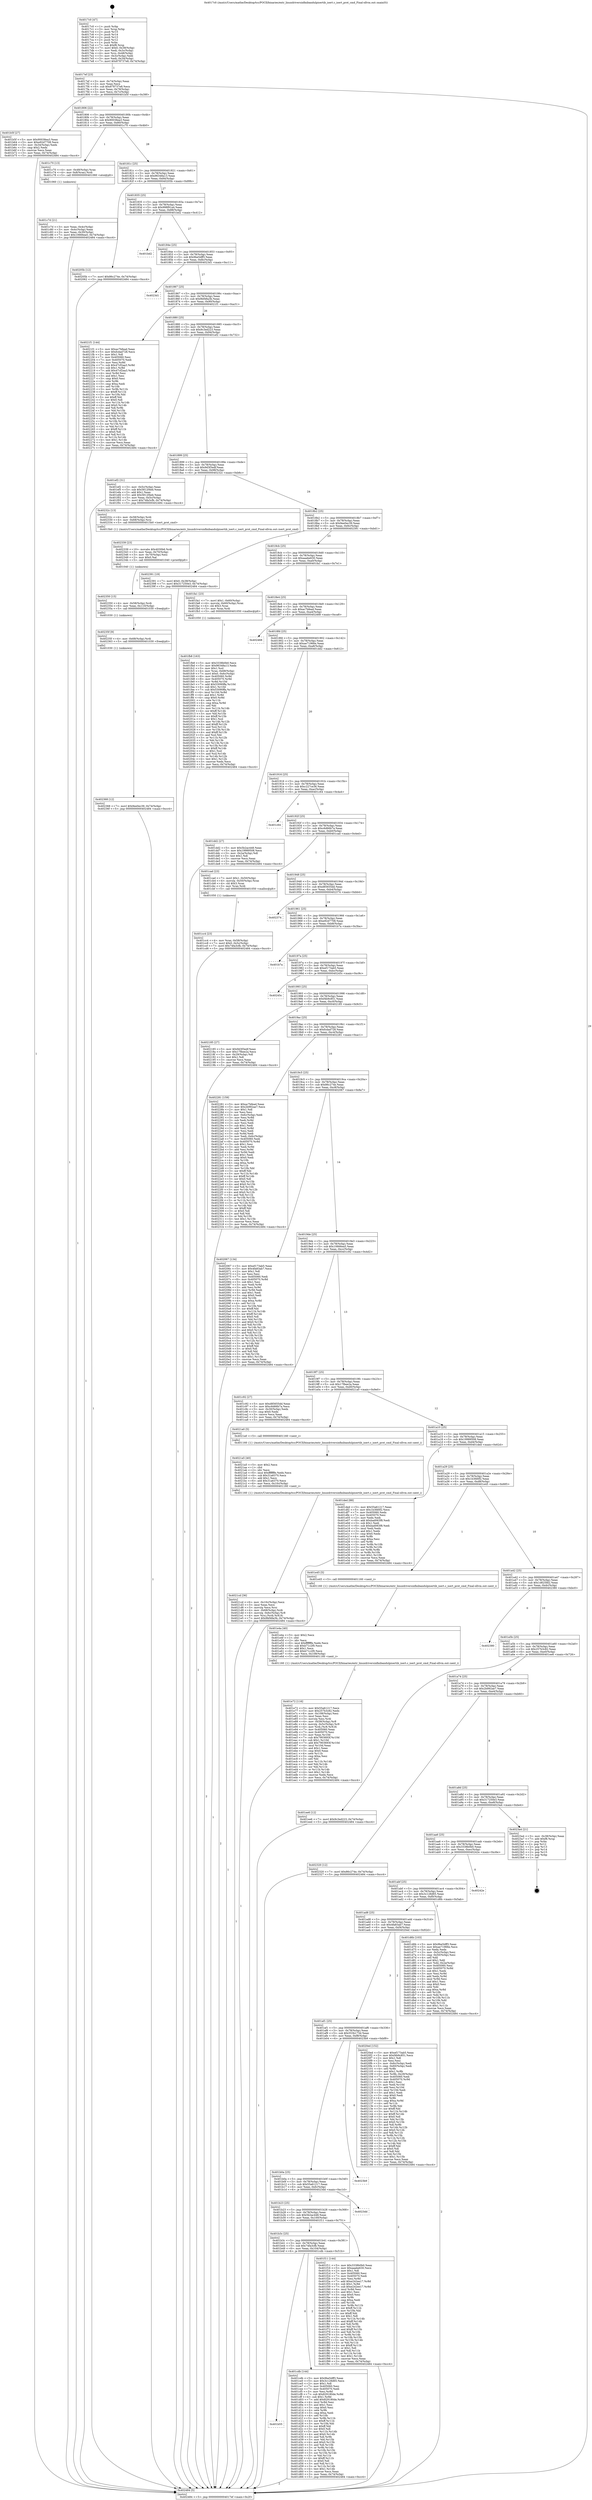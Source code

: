 digraph "0x4017c0" {
  label = "0x4017c0 (/mnt/c/Users/mathe/Desktop/tcc/POCII/binaries/extr_linuxdriversinfinibandulpisertib_isert.c_isert_prot_cmd_Final-ollvm.out::main(0))"
  labelloc = "t"
  node[shape=record]

  Entry [label="",width=0.3,height=0.3,shape=circle,fillcolor=black,style=filled]
  "0x4017ef" [label="{
     0x4017ef [23]\l
     | [instrs]\l
     &nbsp;&nbsp;0x4017ef \<+3\>: mov -0x74(%rbp),%eax\l
     &nbsp;&nbsp;0x4017f2 \<+2\>: mov %eax,%ecx\l
     &nbsp;&nbsp;0x4017f4 \<+6\>: sub $0x878737e8,%ecx\l
     &nbsp;&nbsp;0x4017fa \<+3\>: mov %eax,-0x78(%rbp)\l
     &nbsp;&nbsp;0x4017fd \<+3\>: mov %ecx,-0x7c(%rbp)\l
     &nbsp;&nbsp;0x401800 \<+6\>: je 0000000000401b5f \<main+0x39f\>\l
  }"]
  "0x401b5f" [label="{
     0x401b5f [27]\l
     | [instrs]\l
     &nbsp;&nbsp;0x401b5f \<+5\>: mov $0x90038ea3,%eax\l
     &nbsp;&nbsp;0x401b64 \<+5\>: mov $0xe92d7708,%ecx\l
     &nbsp;&nbsp;0x401b69 \<+3\>: mov -0x34(%rbp),%edx\l
     &nbsp;&nbsp;0x401b6c \<+3\>: cmp $0x2,%edx\l
     &nbsp;&nbsp;0x401b6f \<+3\>: cmovne %ecx,%eax\l
     &nbsp;&nbsp;0x401b72 \<+3\>: mov %eax,-0x74(%rbp)\l
     &nbsp;&nbsp;0x401b75 \<+5\>: jmp 0000000000402484 \<main+0xcc4\>\l
  }"]
  "0x401806" [label="{
     0x401806 [22]\l
     | [instrs]\l
     &nbsp;&nbsp;0x401806 \<+5\>: jmp 000000000040180b \<main+0x4b\>\l
     &nbsp;&nbsp;0x40180b \<+3\>: mov -0x78(%rbp),%eax\l
     &nbsp;&nbsp;0x40180e \<+5\>: sub $0x90038ea3,%eax\l
     &nbsp;&nbsp;0x401813 \<+3\>: mov %eax,-0x80(%rbp)\l
     &nbsp;&nbsp;0x401816 \<+6\>: je 0000000000401c70 \<main+0x4b0\>\l
  }"]
  "0x402484" [label="{
     0x402484 [5]\l
     | [instrs]\l
     &nbsp;&nbsp;0x402484 \<+5\>: jmp 00000000004017ef \<main+0x2f\>\l
  }"]
  "0x4017c0" [label="{
     0x4017c0 [47]\l
     | [instrs]\l
     &nbsp;&nbsp;0x4017c0 \<+1\>: push %rbp\l
     &nbsp;&nbsp;0x4017c1 \<+3\>: mov %rsp,%rbp\l
     &nbsp;&nbsp;0x4017c4 \<+2\>: push %r15\l
     &nbsp;&nbsp;0x4017c6 \<+2\>: push %r14\l
     &nbsp;&nbsp;0x4017c8 \<+2\>: push %r13\l
     &nbsp;&nbsp;0x4017ca \<+2\>: push %r12\l
     &nbsp;&nbsp;0x4017cc \<+1\>: push %rbx\l
     &nbsp;&nbsp;0x4017cd \<+7\>: sub $0xf8,%rsp\l
     &nbsp;&nbsp;0x4017d4 \<+7\>: movl $0x0,-0x38(%rbp)\l
     &nbsp;&nbsp;0x4017db \<+3\>: mov %edi,-0x3c(%rbp)\l
     &nbsp;&nbsp;0x4017de \<+4\>: mov %rsi,-0x48(%rbp)\l
     &nbsp;&nbsp;0x4017e2 \<+3\>: mov -0x3c(%rbp),%edi\l
     &nbsp;&nbsp;0x4017e5 \<+3\>: mov %edi,-0x34(%rbp)\l
     &nbsp;&nbsp;0x4017e8 \<+7\>: movl $0x878737e8,-0x74(%rbp)\l
  }"]
  Exit [label="",width=0.3,height=0.3,shape=circle,fillcolor=black,style=filled,peripheries=2]
  "0x401c70" [label="{
     0x401c70 [13]\l
     | [instrs]\l
     &nbsp;&nbsp;0x401c70 \<+4\>: mov -0x48(%rbp),%rax\l
     &nbsp;&nbsp;0x401c74 \<+4\>: mov 0x8(%rax),%rdi\l
     &nbsp;&nbsp;0x401c78 \<+5\>: call 0000000000401060 \<atoi@plt\>\l
     | [calls]\l
     &nbsp;&nbsp;0x401060 \{1\} (unknown)\l
  }"]
  "0x40181c" [label="{
     0x40181c [25]\l
     | [instrs]\l
     &nbsp;&nbsp;0x40181c \<+5\>: jmp 0000000000401821 \<main+0x61\>\l
     &nbsp;&nbsp;0x401821 \<+3\>: mov -0x78(%rbp),%eax\l
     &nbsp;&nbsp;0x401824 \<+5\>: sub $0x96348a13,%eax\l
     &nbsp;&nbsp;0x401829 \<+6\>: mov %eax,-0x84(%rbp)\l
     &nbsp;&nbsp;0x40182f \<+6\>: je 000000000040205b \<main+0x89b\>\l
  }"]
  "0x401c7d" [label="{
     0x401c7d [21]\l
     | [instrs]\l
     &nbsp;&nbsp;0x401c7d \<+3\>: mov %eax,-0x4c(%rbp)\l
     &nbsp;&nbsp;0x401c80 \<+3\>: mov -0x4c(%rbp),%eax\l
     &nbsp;&nbsp;0x401c83 \<+3\>: mov %eax,-0x30(%rbp)\l
     &nbsp;&nbsp;0x401c86 \<+7\>: movl $0x10666ea5,-0x74(%rbp)\l
     &nbsp;&nbsp;0x401c8d \<+5\>: jmp 0000000000402484 \<main+0xcc4\>\l
  }"]
  "0x402368" [label="{
     0x402368 [12]\l
     | [instrs]\l
     &nbsp;&nbsp;0x402368 \<+7\>: movl $0x9ee0ec39,-0x74(%rbp)\l
     &nbsp;&nbsp;0x40236f \<+5\>: jmp 0000000000402484 \<main+0xcc4\>\l
  }"]
  "0x40205b" [label="{
     0x40205b [12]\l
     | [instrs]\l
     &nbsp;&nbsp;0x40205b \<+7\>: movl $0x86c274e,-0x74(%rbp)\l
     &nbsp;&nbsp;0x402062 \<+5\>: jmp 0000000000402484 \<main+0xcc4\>\l
  }"]
  "0x401835" [label="{
     0x401835 [25]\l
     | [instrs]\l
     &nbsp;&nbsp;0x401835 \<+5\>: jmp 000000000040183a \<main+0x7a\>\l
     &nbsp;&nbsp;0x40183a \<+3\>: mov -0x78(%rbp),%eax\l
     &nbsp;&nbsp;0x40183d \<+5\>: sub $0x998f91a4,%eax\l
     &nbsp;&nbsp;0x401842 \<+6\>: mov %eax,-0x88(%rbp)\l
     &nbsp;&nbsp;0x401848 \<+6\>: je 0000000000401bd2 \<main+0x412\>\l
  }"]
  "0x40235f" [label="{
     0x40235f [9]\l
     | [instrs]\l
     &nbsp;&nbsp;0x40235f \<+4\>: mov -0x68(%rbp),%rdi\l
     &nbsp;&nbsp;0x402363 \<+5\>: call 0000000000401030 \<free@plt\>\l
     | [calls]\l
     &nbsp;&nbsp;0x401030 \{1\} (unknown)\l
  }"]
  "0x401bd2" [label="{
     0x401bd2\l
  }", style=dashed]
  "0x40184e" [label="{
     0x40184e [25]\l
     | [instrs]\l
     &nbsp;&nbsp;0x40184e \<+5\>: jmp 0000000000401853 \<main+0x93\>\l
     &nbsp;&nbsp;0x401853 \<+3\>: mov -0x78(%rbp),%eax\l
     &nbsp;&nbsp;0x401856 \<+5\>: sub $0x9be5dff3,%eax\l
     &nbsp;&nbsp;0x40185b \<+6\>: mov %eax,-0x8c(%rbp)\l
     &nbsp;&nbsp;0x401861 \<+6\>: je 00000000004023d1 \<main+0xc11\>\l
  }"]
  "0x402350" [label="{
     0x402350 [15]\l
     | [instrs]\l
     &nbsp;&nbsp;0x402350 \<+4\>: mov -0x58(%rbp),%rdi\l
     &nbsp;&nbsp;0x402354 \<+6\>: mov %eax,-0x110(%rbp)\l
     &nbsp;&nbsp;0x40235a \<+5\>: call 0000000000401030 \<free@plt\>\l
     | [calls]\l
     &nbsp;&nbsp;0x401030 \{1\} (unknown)\l
  }"]
  "0x4023d1" [label="{
     0x4023d1\l
  }", style=dashed]
  "0x401867" [label="{
     0x401867 [25]\l
     | [instrs]\l
     &nbsp;&nbsp;0x401867 \<+5\>: jmp 000000000040186c \<main+0xac\>\l
     &nbsp;&nbsp;0x40186c \<+3\>: mov -0x78(%rbp),%eax\l
     &nbsp;&nbsp;0x40186f \<+5\>: sub $0x9bf48a3b,%eax\l
     &nbsp;&nbsp;0x401874 \<+6\>: mov %eax,-0x90(%rbp)\l
     &nbsp;&nbsp;0x40187a \<+6\>: je 00000000004021f1 \<main+0xa31\>\l
  }"]
  "0x402339" [label="{
     0x402339 [23]\l
     | [instrs]\l
     &nbsp;&nbsp;0x402339 \<+10\>: movabs $0x4030b6,%rdi\l
     &nbsp;&nbsp;0x402343 \<+3\>: mov %eax,-0x70(%rbp)\l
     &nbsp;&nbsp;0x402346 \<+3\>: mov -0x70(%rbp),%esi\l
     &nbsp;&nbsp;0x402349 \<+2\>: mov $0x0,%al\l
     &nbsp;&nbsp;0x40234b \<+5\>: call 0000000000401040 \<printf@plt\>\l
     | [calls]\l
     &nbsp;&nbsp;0x401040 \{1\} (unknown)\l
  }"]
  "0x4021f1" [label="{
     0x4021f1 [144]\l
     | [instrs]\l
     &nbsp;&nbsp;0x4021f1 \<+5\>: mov $0xac7bfead,%eax\l
     &nbsp;&nbsp;0x4021f6 \<+5\>: mov $0xfcdad728,%ecx\l
     &nbsp;&nbsp;0x4021fb \<+2\>: mov $0x1,%dl\l
     &nbsp;&nbsp;0x4021fd \<+7\>: mov 0x405060,%esi\l
     &nbsp;&nbsp;0x402204 \<+7\>: mov 0x405070,%edi\l
     &nbsp;&nbsp;0x40220b \<+3\>: mov %esi,%r8d\l
     &nbsp;&nbsp;0x40220e \<+7\>: sub $0x47cf2aa3,%r8d\l
     &nbsp;&nbsp;0x402215 \<+4\>: sub $0x1,%r8d\l
     &nbsp;&nbsp;0x402219 \<+7\>: add $0x47cf2aa3,%r8d\l
     &nbsp;&nbsp;0x402220 \<+4\>: imul %r8d,%esi\l
     &nbsp;&nbsp;0x402224 \<+3\>: and $0x1,%esi\l
     &nbsp;&nbsp;0x402227 \<+3\>: cmp $0x0,%esi\l
     &nbsp;&nbsp;0x40222a \<+4\>: sete %r9b\l
     &nbsp;&nbsp;0x40222e \<+3\>: cmp $0xa,%edi\l
     &nbsp;&nbsp;0x402231 \<+4\>: setl %r10b\l
     &nbsp;&nbsp;0x402235 \<+3\>: mov %r9b,%r11b\l
     &nbsp;&nbsp;0x402238 \<+4\>: xor $0xff,%r11b\l
     &nbsp;&nbsp;0x40223c \<+3\>: mov %r10b,%bl\l
     &nbsp;&nbsp;0x40223f \<+3\>: xor $0xff,%bl\l
     &nbsp;&nbsp;0x402242 \<+3\>: xor $0x0,%dl\l
     &nbsp;&nbsp;0x402245 \<+3\>: mov %r11b,%r14b\l
     &nbsp;&nbsp;0x402248 \<+4\>: and $0x0,%r14b\l
     &nbsp;&nbsp;0x40224c \<+3\>: and %dl,%r9b\l
     &nbsp;&nbsp;0x40224f \<+3\>: mov %bl,%r15b\l
     &nbsp;&nbsp;0x402252 \<+4\>: and $0x0,%r15b\l
     &nbsp;&nbsp;0x402256 \<+3\>: and %dl,%r10b\l
     &nbsp;&nbsp;0x402259 \<+3\>: or %r9b,%r14b\l
     &nbsp;&nbsp;0x40225c \<+3\>: or %r10b,%r15b\l
     &nbsp;&nbsp;0x40225f \<+3\>: xor %r15b,%r14b\l
     &nbsp;&nbsp;0x402262 \<+3\>: or %bl,%r11b\l
     &nbsp;&nbsp;0x402265 \<+4\>: xor $0xff,%r11b\l
     &nbsp;&nbsp;0x402269 \<+3\>: or $0x0,%dl\l
     &nbsp;&nbsp;0x40226c \<+3\>: and %dl,%r11b\l
     &nbsp;&nbsp;0x40226f \<+3\>: or %r11b,%r14b\l
     &nbsp;&nbsp;0x402272 \<+4\>: test $0x1,%r14b\l
     &nbsp;&nbsp;0x402276 \<+3\>: cmovne %ecx,%eax\l
     &nbsp;&nbsp;0x402279 \<+3\>: mov %eax,-0x74(%rbp)\l
     &nbsp;&nbsp;0x40227c \<+5\>: jmp 0000000000402484 \<main+0xcc4\>\l
  }"]
  "0x401880" [label="{
     0x401880 [25]\l
     | [instrs]\l
     &nbsp;&nbsp;0x401880 \<+5\>: jmp 0000000000401885 \<main+0xc5\>\l
     &nbsp;&nbsp;0x401885 \<+3\>: mov -0x78(%rbp),%eax\l
     &nbsp;&nbsp;0x401888 \<+5\>: sub $0x9c3ed223,%eax\l
     &nbsp;&nbsp;0x40188d \<+6\>: mov %eax,-0x94(%rbp)\l
     &nbsp;&nbsp;0x401893 \<+6\>: je 0000000000401ef2 \<main+0x732\>\l
  }"]
  "0x4021cd" [label="{
     0x4021cd [36]\l
     | [instrs]\l
     &nbsp;&nbsp;0x4021cd \<+6\>: mov -0x10c(%rbp),%ecx\l
     &nbsp;&nbsp;0x4021d3 \<+3\>: imul %eax,%ecx\l
     &nbsp;&nbsp;0x4021d6 \<+3\>: movslq %ecx,%rsi\l
     &nbsp;&nbsp;0x4021d9 \<+4\>: mov -0x68(%rbp),%rdi\l
     &nbsp;&nbsp;0x4021dd \<+4\>: movslq -0x6c(%rbp),%r8\l
     &nbsp;&nbsp;0x4021e1 \<+4\>: mov %rsi,(%rdi,%r8,8)\l
     &nbsp;&nbsp;0x4021e5 \<+7\>: movl $0x9bf48a3b,-0x74(%rbp)\l
     &nbsp;&nbsp;0x4021ec \<+5\>: jmp 0000000000402484 \<main+0xcc4\>\l
  }"]
  "0x401ef2" [label="{
     0x401ef2 [31]\l
     | [instrs]\l
     &nbsp;&nbsp;0x401ef2 \<+3\>: mov -0x5c(%rbp),%eax\l
     &nbsp;&nbsp;0x401ef5 \<+5\>: sub $0x5812f4eb,%eax\l
     &nbsp;&nbsp;0x401efa \<+3\>: add $0x1,%eax\l
     &nbsp;&nbsp;0x401efd \<+5\>: add $0x5812f4eb,%eax\l
     &nbsp;&nbsp;0x401f02 \<+3\>: mov %eax,-0x5c(%rbp)\l
     &nbsp;&nbsp;0x401f05 \<+7\>: movl $0x74fa3cfb,-0x74(%rbp)\l
     &nbsp;&nbsp;0x401f0c \<+5\>: jmp 0000000000402484 \<main+0xcc4\>\l
  }"]
  "0x401899" [label="{
     0x401899 [25]\l
     | [instrs]\l
     &nbsp;&nbsp;0x401899 \<+5\>: jmp 000000000040189e \<main+0xde\>\l
     &nbsp;&nbsp;0x40189e \<+3\>: mov -0x78(%rbp),%eax\l
     &nbsp;&nbsp;0x4018a1 \<+5\>: sub $0x9d3f3edf,%eax\l
     &nbsp;&nbsp;0x4018a6 \<+6\>: mov %eax,-0x98(%rbp)\l
     &nbsp;&nbsp;0x4018ac \<+6\>: je 000000000040232c \<main+0xb6c\>\l
  }"]
  "0x4021a5" [label="{
     0x4021a5 [40]\l
     | [instrs]\l
     &nbsp;&nbsp;0x4021a5 \<+5\>: mov $0x2,%ecx\l
     &nbsp;&nbsp;0x4021aa \<+1\>: cltd\l
     &nbsp;&nbsp;0x4021ab \<+2\>: idiv %ecx\l
     &nbsp;&nbsp;0x4021ad \<+6\>: imul $0xfffffffe,%edx,%ecx\l
     &nbsp;&nbsp;0x4021b3 \<+6\>: sub $0x31a6370,%ecx\l
     &nbsp;&nbsp;0x4021b9 \<+3\>: add $0x1,%ecx\l
     &nbsp;&nbsp;0x4021bc \<+6\>: add $0x31a6370,%ecx\l
     &nbsp;&nbsp;0x4021c2 \<+6\>: mov %ecx,-0x10c(%rbp)\l
     &nbsp;&nbsp;0x4021c8 \<+5\>: call 0000000000401160 \<next_i\>\l
     | [calls]\l
     &nbsp;&nbsp;0x401160 \{1\} (/mnt/c/Users/mathe/Desktop/tcc/POCII/binaries/extr_linuxdriversinfinibandulpisertib_isert.c_isert_prot_cmd_Final-ollvm.out::next_i)\l
  }"]
  "0x40232c" [label="{
     0x40232c [13]\l
     | [instrs]\l
     &nbsp;&nbsp;0x40232c \<+4\>: mov -0x58(%rbp),%rdi\l
     &nbsp;&nbsp;0x402330 \<+4\>: mov -0x68(%rbp),%rsi\l
     &nbsp;&nbsp;0x402334 \<+5\>: call 00000000004015b0 \<isert_prot_cmd\>\l
     | [calls]\l
     &nbsp;&nbsp;0x4015b0 \{1\} (/mnt/c/Users/mathe/Desktop/tcc/POCII/binaries/extr_linuxdriversinfinibandulpisertib_isert.c_isert_prot_cmd_Final-ollvm.out::isert_prot_cmd)\l
  }"]
  "0x4018b2" [label="{
     0x4018b2 [25]\l
     | [instrs]\l
     &nbsp;&nbsp;0x4018b2 \<+5\>: jmp 00000000004018b7 \<main+0xf7\>\l
     &nbsp;&nbsp;0x4018b7 \<+3\>: mov -0x78(%rbp),%eax\l
     &nbsp;&nbsp;0x4018ba \<+5\>: sub $0x9ee0ec39,%eax\l
     &nbsp;&nbsp;0x4018bf \<+6\>: mov %eax,-0x9c(%rbp)\l
     &nbsp;&nbsp;0x4018c5 \<+6\>: je 0000000000402391 \<main+0xbd1\>\l
  }"]
  "0x401fb8" [label="{
     0x401fb8 [163]\l
     | [instrs]\l
     &nbsp;&nbsp;0x401fb8 \<+5\>: mov $0x3338b0b0,%ecx\l
     &nbsp;&nbsp;0x401fbd \<+5\>: mov $0x96348a13,%edx\l
     &nbsp;&nbsp;0x401fc2 \<+3\>: mov $0x1,%sil\l
     &nbsp;&nbsp;0x401fc5 \<+4\>: mov %rax,-0x68(%rbp)\l
     &nbsp;&nbsp;0x401fc9 \<+7\>: movl $0x0,-0x6c(%rbp)\l
     &nbsp;&nbsp;0x401fd0 \<+8\>: mov 0x405060,%r8d\l
     &nbsp;&nbsp;0x401fd8 \<+8\>: mov 0x405070,%r9d\l
     &nbsp;&nbsp;0x401fe0 \<+3\>: mov %r8d,%r10d\l
     &nbsp;&nbsp;0x401fe3 \<+7\>: add $0x53090ffa,%r10d\l
     &nbsp;&nbsp;0x401fea \<+4\>: sub $0x1,%r10d\l
     &nbsp;&nbsp;0x401fee \<+7\>: sub $0x53090ffa,%r10d\l
     &nbsp;&nbsp;0x401ff5 \<+4\>: imul %r10d,%r8d\l
     &nbsp;&nbsp;0x401ff9 \<+4\>: and $0x1,%r8d\l
     &nbsp;&nbsp;0x401ffd \<+4\>: cmp $0x0,%r8d\l
     &nbsp;&nbsp;0x402001 \<+4\>: sete %r11b\l
     &nbsp;&nbsp;0x402005 \<+4\>: cmp $0xa,%r9d\l
     &nbsp;&nbsp;0x402009 \<+3\>: setl %bl\l
     &nbsp;&nbsp;0x40200c \<+3\>: mov %r11b,%r14b\l
     &nbsp;&nbsp;0x40200f \<+4\>: xor $0xff,%r14b\l
     &nbsp;&nbsp;0x402013 \<+3\>: mov %bl,%r15b\l
     &nbsp;&nbsp;0x402016 \<+4\>: xor $0xff,%r15b\l
     &nbsp;&nbsp;0x40201a \<+4\>: xor $0x1,%sil\l
     &nbsp;&nbsp;0x40201e \<+3\>: mov %r14b,%r12b\l
     &nbsp;&nbsp;0x402021 \<+4\>: and $0xff,%r12b\l
     &nbsp;&nbsp;0x402025 \<+3\>: and %sil,%r11b\l
     &nbsp;&nbsp;0x402028 \<+3\>: mov %r15b,%r13b\l
     &nbsp;&nbsp;0x40202b \<+4\>: and $0xff,%r13b\l
     &nbsp;&nbsp;0x40202f \<+3\>: and %sil,%bl\l
     &nbsp;&nbsp;0x402032 \<+3\>: or %r11b,%r12b\l
     &nbsp;&nbsp;0x402035 \<+3\>: or %bl,%r13b\l
     &nbsp;&nbsp;0x402038 \<+3\>: xor %r13b,%r12b\l
     &nbsp;&nbsp;0x40203b \<+3\>: or %r15b,%r14b\l
     &nbsp;&nbsp;0x40203e \<+4\>: xor $0xff,%r14b\l
     &nbsp;&nbsp;0x402042 \<+4\>: or $0x1,%sil\l
     &nbsp;&nbsp;0x402046 \<+3\>: and %sil,%r14b\l
     &nbsp;&nbsp;0x402049 \<+3\>: or %r14b,%r12b\l
     &nbsp;&nbsp;0x40204c \<+4\>: test $0x1,%r12b\l
     &nbsp;&nbsp;0x402050 \<+3\>: cmovne %edx,%ecx\l
     &nbsp;&nbsp;0x402053 \<+3\>: mov %ecx,-0x74(%rbp)\l
     &nbsp;&nbsp;0x402056 \<+5\>: jmp 0000000000402484 \<main+0xcc4\>\l
  }"]
  "0x402391" [label="{
     0x402391 [19]\l
     | [instrs]\l
     &nbsp;&nbsp;0x402391 \<+7\>: movl $0x0,-0x38(%rbp)\l
     &nbsp;&nbsp;0x402398 \<+7\>: movl $0x317250e3,-0x74(%rbp)\l
     &nbsp;&nbsp;0x40239f \<+5\>: jmp 0000000000402484 \<main+0xcc4\>\l
  }"]
  "0x4018cb" [label="{
     0x4018cb [25]\l
     | [instrs]\l
     &nbsp;&nbsp;0x4018cb \<+5\>: jmp 00000000004018d0 \<main+0x110\>\l
     &nbsp;&nbsp;0x4018d0 \<+3\>: mov -0x78(%rbp),%eax\l
     &nbsp;&nbsp;0x4018d3 \<+5\>: sub $0xaaabe630,%eax\l
     &nbsp;&nbsp;0x4018d8 \<+6\>: mov %eax,-0xa0(%rbp)\l
     &nbsp;&nbsp;0x4018de \<+6\>: je 0000000000401fa1 \<main+0x7e1\>\l
  }"]
  "0x401e72" [label="{
     0x401e72 [116]\l
     | [instrs]\l
     &nbsp;&nbsp;0x401e72 \<+5\>: mov $0x55a61217,%ecx\l
     &nbsp;&nbsp;0x401e77 \<+5\>: mov $0x257b3c82,%edx\l
     &nbsp;&nbsp;0x401e7c \<+6\>: mov -0x108(%rbp),%esi\l
     &nbsp;&nbsp;0x401e82 \<+3\>: imul %eax,%esi\l
     &nbsp;&nbsp;0x401e85 \<+3\>: movslq %esi,%rdi\l
     &nbsp;&nbsp;0x401e88 \<+4\>: mov -0x58(%rbp),%r8\l
     &nbsp;&nbsp;0x401e8c \<+4\>: movslq -0x5c(%rbp),%r9\l
     &nbsp;&nbsp;0x401e90 \<+4\>: mov %rdi,(%r8,%r9,8)\l
     &nbsp;&nbsp;0x401e94 \<+7\>: mov 0x405060,%eax\l
     &nbsp;&nbsp;0x401e9b \<+7\>: mov 0x405070,%esi\l
     &nbsp;&nbsp;0x401ea2 \<+3\>: mov %eax,%r10d\l
     &nbsp;&nbsp;0x401ea5 \<+7\>: sub $0x7903693f,%r10d\l
     &nbsp;&nbsp;0x401eac \<+4\>: sub $0x1,%r10d\l
     &nbsp;&nbsp;0x401eb0 \<+7\>: add $0x7903693f,%r10d\l
     &nbsp;&nbsp;0x401eb7 \<+4\>: imul %r10d,%eax\l
     &nbsp;&nbsp;0x401ebb \<+3\>: and $0x1,%eax\l
     &nbsp;&nbsp;0x401ebe \<+3\>: cmp $0x0,%eax\l
     &nbsp;&nbsp;0x401ec1 \<+4\>: sete %r11b\l
     &nbsp;&nbsp;0x401ec5 \<+3\>: cmp $0xa,%esi\l
     &nbsp;&nbsp;0x401ec8 \<+3\>: setl %bl\l
     &nbsp;&nbsp;0x401ecb \<+3\>: mov %r11b,%r14b\l
     &nbsp;&nbsp;0x401ece \<+3\>: and %bl,%r14b\l
     &nbsp;&nbsp;0x401ed1 \<+3\>: xor %bl,%r11b\l
     &nbsp;&nbsp;0x401ed4 \<+3\>: or %r11b,%r14b\l
     &nbsp;&nbsp;0x401ed7 \<+4\>: test $0x1,%r14b\l
     &nbsp;&nbsp;0x401edb \<+3\>: cmovne %edx,%ecx\l
     &nbsp;&nbsp;0x401ede \<+3\>: mov %ecx,-0x74(%rbp)\l
     &nbsp;&nbsp;0x401ee1 \<+5\>: jmp 0000000000402484 \<main+0xcc4\>\l
  }"]
  "0x401fa1" [label="{
     0x401fa1 [23]\l
     | [instrs]\l
     &nbsp;&nbsp;0x401fa1 \<+7\>: movl $0x1,-0x60(%rbp)\l
     &nbsp;&nbsp;0x401fa8 \<+4\>: movslq -0x60(%rbp),%rax\l
     &nbsp;&nbsp;0x401fac \<+4\>: shl $0x3,%rax\l
     &nbsp;&nbsp;0x401fb0 \<+3\>: mov %rax,%rdi\l
     &nbsp;&nbsp;0x401fb3 \<+5\>: call 0000000000401050 \<malloc@plt\>\l
     | [calls]\l
     &nbsp;&nbsp;0x401050 \{1\} (unknown)\l
  }"]
  "0x4018e4" [label="{
     0x4018e4 [25]\l
     | [instrs]\l
     &nbsp;&nbsp;0x4018e4 \<+5\>: jmp 00000000004018e9 \<main+0x129\>\l
     &nbsp;&nbsp;0x4018e9 \<+3\>: mov -0x78(%rbp),%eax\l
     &nbsp;&nbsp;0x4018ec \<+5\>: sub $0xac7bfead,%eax\l
     &nbsp;&nbsp;0x4018f1 \<+6\>: mov %eax,-0xa4(%rbp)\l
     &nbsp;&nbsp;0x4018f7 \<+6\>: je 0000000000402468 \<main+0xca8\>\l
  }"]
  "0x401e4a" [label="{
     0x401e4a [40]\l
     | [instrs]\l
     &nbsp;&nbsp;0x401e4a \<+5\>: mov $0x2,%ecx\l
     &nbsp;&nbsp;0x401e4f \<+1\>: cltd\l
     &nbsp;&nbsp;0x401e50 \<+2\>: idiv %ecx\l
     &nbsp;&nbsp;0x401e52 \<+6\>: imul $0xfffffffe,%edx,%ecx\l
     &nbsp;&nbsp;0x401e58 \<+6\>: sub $0xb71c2f0,%ecx\l
     &nbsp;&nbsp;0x401e5e \<+3\>: add $0x1,%ecx\l
     &nbsp;&nbsp;0x401e61 \<+6\>: add $0xb71c2f0,%ecx\l
     &nbsp;&nbsp;0x401e67 \<+6\>: mov %ecx,-0x108(%rbp)\l
     &nbsp;&nbsp;0x401e6d \<+5\>: call 0000000000401160 \<next_i\>\l
     | [calls]\l
     &nbsp;&nbsp;0x401160 \{1\} (/mnt/c/Users/mathe/Desktop/tcc/POCII/binaries/extr_linuxdriversinfinibandulpisertib_isert.c_isert_prot_cmd_Final-ollvm.out::next_i)\l
  }"]
  "0x402468" [label="{
     0x402468\l
  }", style=dashed]
  "0x4018fd" [label="{
     0x4018fd [25]\l
     | [instrs]\l
     &nbsp;&nbsp;0x4018fd \<+5\>: jmp 0000000000401902 \<main+0x142\>\l
     &nbsp;&nbsp;0x401902 \<+3\>: mov -0x78(%rbp),%eax\l
     &nbsp;&nbsp;0x401905 \<+5\>: sub $0xae71966e,%eax\l
     &nbsp;&nbsp;0x40190a \<+6\>: mov %eax,-0xa8(%rbp)\l
     &nbsp;&nbsp;0x401910 \<+6\>: je 0000000000401dd2 \<main+0x612\>\l
  }"]
  "0x401b55" [label="{
     0x401b55\l
  }", style=dashed]
  "0x401dd2" [label="{
     0x401dd2 [27]\l
     | [instrs]\l
     &nbsp;&nbsp;0x401dd2 \<+5\>: mov $0x5b2ac448,%eax\l
     &nbsp;&nbsp;0x401dd7 \<+5\>: mov $0x19989508,%ecx\l
     &nbsp;&nbsp;0x401ddc \<+3\>: mov -0x2a(%rbp),%dl\l
     &nbsp;&nbsp;0x401ddf \<+3\>: test $0x1,%dl\l
     &nbsp;&nbsp;0x401de2 \<+3\>: cmovne %ecx,%eax\l
     &nbsp;&nbsp;0x401de5 \<+3\>: mov %eax,-0x74(%rbp)\l
     &nbsp;&nbsp;0x401de8 \<+5\>: jmp 0000000000402484 \<main+0xcc4\>\l
  }"]
  "0x401916" [label="{
     0x401916 [25]\l
     | [instrs]\l
     &nbsp;&nbsp;0x401916 \<+5\>: jmp 000000000040191b \<main+0x15b\>\l
     &nbsp;&nbsp;0x40191b \<+3\>: mov -0x78(%rbp),%eax\l
     &nbsp;&nbsp;0x40191e \<+5\>: sub $0xc227ce36,%eax\l
     &nbsp;&nbsp;0x401923 \<+6\>: mov %eax,-0xac(%rbp)\l
     &nbsp;&nbsp;0x401929 \<+6\>: je 0000000000401c64 \<main+0x4a4\>\l
  }"]
  "0x401cdb" [label="{
     0x401cdb [144]\l
     | [instrs]\l
     &nbsp;&nbsp;0x401cdb \<+5\>: mov $0x9be5dff3,%eax\l
     &nbsp;&nbsp;0x401ce0 \<+5\>: mov $0x3c128d65,%ecx\l
     &nbsp;&nbsp;0x401ce5 \<+2\>: mov $0x1,%dl\l
     &nbsp;&nbsp;0x401ce7 \<+7\>: mov 0x405060,%esi\l
     &nbsp;&nbsp;0x401cee \<+7\>: mov 0x405070,%edi\l
     &nbsp;&nbsp;0x401cf5 \<+3\>: mov %esi,%r8d\l
     &nbsp;&nbsp;0x401cf8 \<+7\>: sub $0x829180de,%r8d\l
     &nbsp;&nbsp;0x401cff \<+4\>: sub $0x1,%r8d\l
     &nbsp;&nbsp;0x401d03 \<+7\>: add $0x829180de,%r8d\l
     &nbsp;&nbsp;0x401d0a \<+4\>: imul %r8d,%esi\l
     &nbsp;&nbsp;0x401d0e \<+3\>: and $0x1,%esi\l
     &nbsp;&nbsp;0x401d11 \<+3\>: cmp $0x0,%esi\l
     &nbsp;&nbsp;0x401d14 \<+4\>: sete %r9b\l
     &nbsp;&nbsp;0x401d18 \<+3\>: cmp $0xa,%edi\l
     &nbsp;&nbsp;0x401d1b \<+4\>: setl %r10b\l
     &nbsp;&nbsp;0x401d1f \<+3\>: mov %r9b,%r11b\l
     &nbsp;&nbsp;0x401d22 \<+4\>: xor $0xff,%r11b\l
     &nbsp;&nbsp;0x401d26 \<+3\>: mov %r10b,%bl\l
     &nbsp;&nbsp;0x401d29 \<+3\>: xor $0xff,%bl\l
     &nbsp;&nbsp;0x401d2c \<+3\>: xor $0x0,%dl\l
     &nbsp;&nbsp;0x401d2f \<+3\>: mov %r11b,%r14b\l
     &nbsp;&nbsp;0x401d32 \<+4\>: and $0x0,%r14b\l
     &nbsp;&nbsp;0x401d36 \<+3\>: and %dl,%r9b\l
     &nbsp;&nbsp;0x401d39 \<+3\>: mov %bl,%r15b\l
     &nbsp;&nbsp;0x401d3c \<+4\>: and $0x0,%r15b\l
     &nbsp;&nbsp;0x401d40 \<+3\>: and %dl,%r10b\l
     &nbsp;&nbsp;0x401d43 \<+3\>: or %r9b,%r14b\l
     &nbsp;&nbsp;0x401d46 \<+3\>: or %r10b,%r15b\l
     &nbsp;&nbsp;0x401d49 \<+3\>: xor %r15b,%r14b\l
     &nbsp;&nbsp;0x401d4c \<+3\>: or %bl,%r11b\l
     &nbsp;&nbsp;0x401d4f \<+4\>: xor $0xff,%r11b\l
     &nbsp;&nbsp;0x401d53 \<+3\>: or $0x0,%dl\l
     &nbsp;&nbsp;0x401d56 \<+3\>: and %dl,%r11b\l
     &nbsp;&nbsp;0x401d59 \<+3\>: or %r11b,%r14b\l
     &nbsp;&nbsp;0x401d5c \<+4\>: test $0x1,%r14b\l
     &nbsp;&nbsp;0x401d60 \<+3\>: cmovne %ecx,%eax\l
     &nbsp;&nbsp;0x401d63 \<+3\>: mov %eax,-0x74(%rbp)\l
     &nbsp;&nbsp;0x401d66 \<+5\>: jmp 0000000000402484 \<main+0xcc4\>\l
  }"]
  "0x401c64" [label="{
     0x401c64\l
  }", style=dashed]
  "0x40192f" [label="{
     0x40192f [25]\l
     | [instrs]\l
     &nbsp;&nbsp;0x40192f \<+5\>: jmp 0000000000401934 \<main+0x174\>\l
     &nbsp;&nbsp;0x401934 \<+3\>: mov -0x78(%rbp),%eax\l
     &nbsp;&nbsp;0x401937 \<+5\>: sub $0xc6d66b7a,%eax\l
     &nbsp;&nbsp;0x40193c \<+6\>: mov %eax,-0xb0(%rbp)\l
     &nbsp;&nbsp;0x401942 \<+6\>: je 0000000000401cad \<main+0x4ed\>\l
  }"]
  "0x401b3c" [label="{
     0x401b3c [25]\l
     | [instrs]\l
     &nbsp;&nbsp;0x401b3c \<+5\>: jmp 0000000000401b41 \<main+0x381\>\l
     &nbsp;&nbsp;0x401b41 \<+3\>: mov -0x78(%rbp),%eax\l
     &nbsp;&nbsp;0x401b44 \<+5\>: sub $0x74fa3cfb,%eax\l
     &nbsp;&nbsp;0x401b49 \<+6\>: mov %eax,-0x104(%rbp)\l
     &nbsp;&nbsp;0x401b4f \<+6\>: je 0000000000401cdb \<main+0x51b\>\l
  }"]
  "0x401cad" [label="{
     0x401cad [23]\l
     | [instrs]\l
     &nbsp;&nbsp;0x401cad \<+7\>: movl $0x1,-0x50(%rbp)\l
     &nbsp;&nbsp;0x401cb4 \<+4\>: movslq -0x50(%rbp),%rax\l
     &nbsp;&nbsp;0x401cb8 \<+4\>: shl $0x3,%rax\l
     &nbsp;&nbsp;0x401cbc \<+3\>: mov %rax,%rdi\l
     &nbsp;&nbsp;0x401cbf \<+5\>: call 0000000000401050 \<malloc@plt\>\l
     | [calls]\l
     &nbsp;&nbsp;0x401050 \{1\} (unknown)\l
  }"]
  "0x401948" [label="{
     0x401948 [25]\l
     | [instrs]\l
     &nbsp;&nbsp;0x401948 \<+5\>: jmp 000000000040194d \<main+0x18d\>\l
     &nbsp;&nbsp;0x40194d \<+3\>: mov -0x78(%rbp),%eax\l
     &nbsp;&nbsp;0x401950 \<+5\>: sub $0xd85655dd,%eax\l
     &nbsp;&nbsp;0x401955 \<+6\>: mov %eax,-0xb4(%rbp)\l
     &nbsp;&nbsp;0x40195b \<+6\>: je 0000000000402374 \<main+0xbb4\>\l
  }"]
  "0x401f11" [label="{
     0x401f11 [144]\l
     | [instrs]\l
     &nbsp;&nbsp;0x401f11 \<+5\>: mov $0x3338b0b0,%eax\l
     &nbsp;&nbsp;0x401f16 \<+5\>: mov $0xaaabe630,%ecx\l
     &nbsp;&nbsp;0x401f1b \<+2\>: mov $0x1,%dl\l
     &nbsp;&nbsp;0x401f1d \<+7\>: mov 0x405060,%esi\l
     &nbsp;&nbsp;0x401f24 \<+7\>: mov 0x405070,%edi\l
     &nbsp;&nbsp;0x401f2b \<+3\>: mov %esi,%r8d\l
     &nbsp;&nbsp;0x401f2e \<+7\>: add $0xe242ee17,%r8d\l
     &nbsp;&nbsp;0x401f35 \<+4\>: sub $0x1,%r8d\l
     &nbsp;&nbsp;0x401f39 \<+7\>: sub $0xe242ee17,%r8d\l
     &nbsp;&nbsp;0x401f40 \<+4\>: imul %r8d,%esi\l
     &nbsp;&nbsp;0x401f44 \<+3\>: and $0x1,%esi\l
     &nbsp;&nbsp;0x401f47 \<+3\>: cmp $0x0,%esi\l
     &nbsp;&nbsp;0x401f4a \<+4\>: sete %r9b\l
     &nbsp;&nbsp;0x401f4e \<+3\>: cmp $0xa,%edi\l
     &nbsp;&nbsp;0x401f51 \<+4\>: setl %r10b\l
     &nbsp;&nbsp;0x401f55 \<+3\>: mov %r9b,%r11b\l
     &nbsp;&nbsp;0x401f58 \<+4\>: xor $0xff,%r11b\l
     &nbsp;&nbsp;0x401f5c \<+3\>: mov %r10b,%bl\l
     &nbsp;&nbsp;0x401f5f \<+3\>: xor $0xff,%bl\l
     &nbsp;&nbsp;0x401f62 \<+3\>: xor $0x1,%dl\l
     &nbsp;&nbsp;0x401f65 \<+3\>: mov %r11b,%r14b\l
     &nbsp;&nbsp;0x401f68 \<+4\>: and $0xff,%r14b\l
     &nbsp;&nbsp;0x401f6c \<+3\>: and %dl,%r9b\l
     &nbsp;&nbsp;0x401f6f \<+3\>: mov %bl,%r15b\l
     &nbsp;&nbsp;0x401f72 \<+4\>: and $0xff,%r15b\l
     &nbsp;&nbsp;0x401f76 \<+3\>: and %dl,%r10b\l
     &nbsp;&nbsp;0x401f79 \<+3\>: or %r9b,%r14b\l
     &nbsp;&nbsp;0x401f7c \<+3\>: or %r10b,%r15b\l
     &nbsp;&nbsp;0x401f7f \<+3\>: xor %r15b,%r14b\l
     &nbsp;&nbsp;0x401f82 \<+3\>: or %bl,%r11b\l
     &nbsp;&nbsp;0x401f85 \<+4\>: xor $0xff,%r11b\l
     &nbsp;&nbsp;0x401f89 \<+3\>: or $0x1,%dl\l
     &nbsp;&nbsp;0x401f8c \<+3\>: and %dl,%r11b\l
     &nbsp;&nbsp;0x401f8f \<+3\>: or %r11b,%r14b\l
     &nbsp;&nbsp;0x401f92 \<+4\>: test $0x1,%r14b\l
     &nbsp;&nbsp;0x401f96 \<+3\>: cmovne %ecx,%eax\l
     &nbsp;&nbsp;0x401f99 \<+3\>: mov %eax,-0x74(%rbp)\l
     &nbsp;&nbsp;0x401f9c \<+5\>: jmp 0000000000402484 \<main+0xcc4\>\l
  }"]
  "0x402374" [label="{
     0x402374\l
  }", style=dashed]
  "0x401961" [label="{
     0x401961 [25]\l
     | [instrs]\l
     &nbsp;&nbsp;0x401961 \<+5\>: jmp 0000000000401966 \<main+0x1a6\>\l
     &nbsp;&nbsp;0x401966 \<+3\>: mov -0x78(%rbp),%eax\l
     &nbsp;&nbsp;0x401969 \<+5\>: sub $0xe92d7708,%eax\l
     &nbsp;&nbsp;0x40196e \<+6\>: mov %eax,-0xb8(%rbp)\l
     &nbsp;&nbsp;0x401974 \<+6\>: je 0000000000401b7a \<main+0x3ba\>\l
  }"]
  "0x401b23" [label="{
     0x401b23 [25]\l
     | [instrs]\l
     &nbsp;&nbsp;0x401b23 \<+5\>: jmp 0000000000401b28 \<main+0x368\>\l
     &nbsp;&nbsp;0x401b28 \<+3\>: mov -0x78(%rbp),%eax\l
     &nbsp;&nbsp;0x401b2b \<+5\>: sub $0x5b2ac448,%eax\l
     &nbsp;&nbsp;0x401b30 \<+6\>: mov %eax,-0x100(%rbp)\l
     &nbsp;&nbsp;0x401b36 \<+6\>: je 0000000000401f11 \<main+0x751\>\l
  }"]
  "0x401b7a" [label="{
     0x401b7a\l
  }", style=dashed]
  "0x40197a" [label="{
     0x40197a [25]\l
     | [instrs]\l
     &nbsp;&nbsp;0x40197a \<+5\>: jmp 000000000040197f \<main+0x1bf\>\l
     &nbsp;&nbsp;0x40197f \<+3\>: mov -0x78(%rbp),%eax\l
     &nbsp;&nbsp;0x401982 \<+5\>: sub $0xef173ab5,%eax\l
     &nbsp;&nbsp;0x401987 \<+6\>: mov %eax,-0xbc(%rbp)\l
     &nbsp;&nbsp;0x40198d \<+6\>: je 000000000040245c \<main+0xc9c\>\l
  }"]
  "0x4023dd" [label="{
     0x4023dd\l
  }", style=dashed]
  "0x40245c" [label="{
     0x40245c\l
  }", style=dashed]
  "0x401993" [label="{
     0x401993 [25]\l
     | [instrs]\l
     &nbsp;&nbsp;0x401993 \<+5\>: jmp 0000000000401998 \<main+0x1d8\>\l
     &nbsp;&nbsp;0x401998 \<+3\>: mov -0x78(%rbp),%eax\l
     &nbsp;&nbsp;0x40199b \<+5\>: sub $0xf4b9c851,%eax\l
     &nbsp;&nbsp;0x4019a0 \<+6\>: mov %eax,-0xc0(%rbp)\l
     &nbsp;&nbsp;0x4019a6 \<+6\>: je 0000000000402185 \<main+0x9c5\>\l
  }"]
  "0x401b0a" [label="{
     0x401b0a [25]\l
     | [instrs]\l
     &nbsp;&nbsp;0x401b0a \<+5\>: jmp 0000000000401b0f \<main+0x34f\>\l
     &nbsp;&nbsp;0x401b0f \<+3\>: mov -0x78(%rbp),%eax\l
     &nbsp;&nbsp;0x401b12 \<+5\>: sub $0x55a61217,%eax\l
     &nbsp;&nbsp;0x401b17 \<+6\>: mov %eax,-0xfc(%rbp)\l
     &nbsp;&nbsp;0x401b1d \<+6\>: je 00000000004023dd \<main+0xc1d\>\l
  }"]
  "0x402185" [label="{
     0x402185 [27]\l
     | [instrs]\l
     &nbsp;&nbsp;0x402185 \<+5\>: mov $0x9d3f3edf,%eax\l
     &nbsp;&nbsp;0x40218a \<+5\>: mov $0x17fbee2a,%ecx\l
     &nbsp;&nbsp;0x40218f \<+3\>: mov -0x29(%rbp),%dl\l
     &nbsp;&nbsp;0x402192 \<+3\>: test $0x1,%dl\l
     &nbsp;&nbsp;0x402195 \<+3\>: cmovne %ecx,%eax\l
     &nbsp;&nbsp;0x402198 \<+3\>: mov %eax,-0x74(%rbp)\l
     &nbsp;&nbsp;0x40219b \<+5\>: jmp 0000000000402484 \<main+0xcc4\>\l
  }"]
  "0x4019ac" [label="{
     0x4019ac [25]\l
     | [instrs]\l
     &nbsp;&nbsp;0x4019ac \<+5\>: jmp 00000000004019b1 \<main+0x1f1\>\l
     &nbsp;&nbsp;0x4019b1 \<+3\>: mov -0x78(%rbp),%eax\l
     &nbsp;&nbsp;0x4019b4 \<+5\>: sub $0xfcdad728,%eax\l
     &nbsp;&nbsp;0x4019b9 \<+6\>: mov %eax,-0xc4(%rbp)\l
     &nbsp;&nbsp;0x4019bf \<+6\>: je 0000000000402281 \<main+0xac1\>\l
  }"]
  "0x4023b9" [label="{
     0x4023b9\l
  }", style=dashed]
  "0x402281" [label="{
     0x402281 [159]\l
     | [instrs]\l
     &nbsp;&nbsp;0x402281 \<+5\>: mov $0xac7bfead,%eax\l
     &nbsp;&nbsp;0x402286 \<+5\>: mov $0x2b992ae7,%ecx\l
     &nbsp;&nbsp;0x40228b \<+2\>: mov $0x1,%dl\l
     &nbsp;&nbsp;0x40228d \<+2\>: xor %esi,%esi\l
     &nbsp;&nbsp;0x40228f \<+3\>: mov -0x6c(%rbp),%edi\l
     &nbsp;&nbsp;0x402292 \<+3\>: mov %esi,%r8d\l
     &nbsp;&nbsp;0x402295 \<+3\>: sub %edi,%r8d\l
     &nbsp;&nbsp;0x402298 \<+2\>: mov %esi,%edi\l
     &nbsp;&nbsp;0x40229a \<+3\>: sub $0x1,%edi\l
     &nbsp;&nbsp;0x40229d \<+3\>: add %edi,%r8d\l
     &nbsp;&nbsp;0x4022a0 \<+2\>: mov %esi,%edi\l
     &nbsp;&nbsp;0x4022a2 \<+3\>: sub %r8d,%edi\l
     &nbsp;&nbsp;0x4022a5 \<+3\>: mov %edi,-0x6c(%rbp)\l
     &nbsp;&nbsp;0x4022a8 \<+7\>: mov 0x405060,%edi\l
     &nbsp;&nbsp;0x4022af \<+8\>: mov 0x405070,%r8d\l
     &nbsp;&nbsp;0x4022b7 \<+3\>: sub $0x1,%esi\l
     &nbsp;&nbsp;0x4022ba \<+3\>: mov %edi,%r9d\l
     &nbsp;&nbsp;0x4022bd \<+3\>: add %esi,%r9d\l
     &nbsp;&nbsp;0x4022c0 \<+4\>: imul %r9d,%edi\l
     &nbsp;&nbsp;0x4022c4 \<+3\>: and $0x1,%edi\l
     &nbsp;&nbsp;0x4022c7 \<+3\>: cmp $0x0,%edi\l
     &nbsp;&nbsp;0x4022ca \<+4\>: sete %r10b\l
     &nbsp;&nbsp;0x4022ce \<+4\>: cmp $0xa,%r8d\l
     &nbsp;&nbsp;0x4022d2 \<+4\>: setl %r11b\l
     &nbsp;&nbsp;0x4022d6 \<+3\>: mov %r10b,%bl\l
     &nbsp;&nbsp;0x4022d9 \<+3\>: xor $0xff,%bl\l
     &nbsp;&nbsp;0x4022dc \<+3\>: mov %r11b,%r14b\l
     &nbsp;&nbsp;0x4022df \<+4\>: xor $0xff,%r14b\l
     &nbsp;&nbsp;0x4022e3 \<+3\>: xor $0x0,%dl\l
     &nbsp;&nbsp;0x4022e6 \<+3\>: mov %bl,%r15b\l
     &nbsp;&nbsp;0x4022e9 \<+4\>: and $0x0,%r15b\l
     &nbsp;&nbsp;0x4022ed \<+3\>: and %dl,%r10b\l
     &nbsp;&nbsp;0x4022f0 \<+3\>: mov %r14b,%r12b\l
     &nbsp;&nbsp;0x4022f3 \<+4\>: and $0x0,%r12b\l
     &nbsp;&nbsp;0x4022f7 \<+3\>: and %dl,%r11b\l
     &nbsp;&nbsp;0x4022fa \<+3\>: or %r10b,%r15b\l
     &nbsp;&nbsp;0x4022fd \<+3\>: or %r11b,%r12b\l
     &nbsp;&nbsp;0x402300 \<+3\>: xor %r12b,%r15b\l
     &nbsp;&nbsp;0x402303 \<+3\>: or %r14b,%bl\l
     &nbsp;&nbsp;0x402306 \<+3\>: xor $0xff,%bl\l
     &nbsp;&nbsp;0x402309 \<+3\>: or $0x0,%dl\l
     &nbsp;&nbsp;0x40230c \<+2\>: and %dl,%bl\l
     &nbsp;&nbsp;0x40230e \<+3\>: or %bl,%r15b\l
     &nbsp;&nbsp;0x402311 \<+4\>: test $0x1,%r15b\l
     &nbsp;&nbsp;0x402315 \<+3\>: cmovne %ecx,%eax\l
     &nbsp;&nbsp;0x402318 \<+3\>: mov %eax,-0x74(%rbp)\l
     &nbsp;&nbsp;0x40231b \<+5\>: jmp 0000000000402484 \<main+0xcc4\>\l
  }"]
  "0x4019c5" [label="{
     0x4019c5 [25]\l
     | [instrs]\l
     &nbsp;&nbsp;0x4019c5 \<+5\>: jmp 00000000004019ca \<main+0x20a\>\l
     &nbsp;&nbsp;0x4019ca \<+3\>: mov -0x78(%rbp),%eax\l
     &nbsp;&nbsp;0x4019cd \<+5\>: sub $0x86c274e,%eax\l
     &nbsp;&nbsp;0x4019d2 \<+6\>: mov %eax,-0xc8(%rbp)\l
     &nbsp;&nbsp;0x4019d8 \<+6\>: je 0000000000402067 \<main+0x8a7\>\l
  }"]
  "0x401af1" [label="{
     0x401af1 [25]\l
     | [instrs]\l
     &nbsp;&nbsp;0x401af1 \<+5\>: jmp 0000000000401af6 \<main+0x336\>\l
     &nbsp;&nbsp;0x401af6 \<+3\>: mov -0x78(%rbp),%eax\l
     &nbsp;&nbsp;0x401af9 \<+5\>: sub $0x553b173d,%eax\l
     &nbsp;&nbsp;0x401afe \<+6\>: mov %eax,-0xf8(%rbp)\l
     &nbsp;&nbsp;0x401b04 \<+6\>: je 00000000004023b9 \<main+0xbf9\>\l
  }"]
  "0x402067" [label="{
     0x402067 [134]\l
     | [instrs]\l
     &nbsp;&nbsp;0x402067 \<+5\>: mov $0xef173ab5,%eax\l
     &nbsp;&nbsp;0x40206c \<+5\>: mov $0x4fa83ab7,%ecx\l
     &nbsp;&nbsp;0x402071 \<+2\>: mov $0x1,%dl\l
     &nbsp;&nbsp;0x402073 \<+2\>: xor %esi,%esi\l
     &nbsp;&nbsp;0x402075 \<+7\>: mov 0x405060,%edi\l
     &nbsp;&nbsp;0x40207c \<+8\>: mov 0x405070,%r8d\l
     &nbsp;&nbsp;0x402084 \<+3\>: sub $0x1,%esi\l
     &nbsp;&nbsp;0x402087 \<+3\>: mov %edi,%r9d\l
     &nbsp;&nbsp;0x40208a \<+3\>: add %esi,%r9d\l
     &nbsp;&nbsp;0x40208d \<+4\>: imul %r9d,%edi\l
     &nbsp;&nbsp;0x402091 \<+3\>: and $0x1,%edi\l
     &nbsp;&nbsp;0x402094 \<+3\>: cmp $0x0,%edi\l
     &nbsp;&nbsp;0x402097 \<+4\>: sete %r10b\l
     &nbsp;&nbsp;0x40209b \<+4\>: cmp $0xa,%r8d\l
     &nbsp;&nbsp;0x40209f \<+4\>: setl %r11b\l
     &nbsp;&nbsp;0x4020a3 \<+3\>: mov %r10b,%bl\l
     &nbsp;&nbsp;0x4020a6 \<+3\>: xor $0xff,%bl\l
     &nbsp;&nbsp;0x4020a9 \<+3\>: mov %r11b,%r14b\l
     &nbsp;&nbsp;0x4020ac \<+4\>: xor $0xff,%r14b\l
     &nbsp;&nbsp;0x4020b0 \<+3\>: xor $0x0,%dl\l
     &nbsp;&nbsp;0x4020b3 \<+3\>: mov %bl,%r15b\l
     &nbsp;&nbsp;0x4020b6 \<+4\>: and $0x0,%r15b\l
     &nbsp;&nbsp;0x4020ba \<+3\>: and %dl,%r10b\l
     &nbsp;&nbsp;0x4020bd \<+3\>: mov %r14b,%r12b\l
     &nbsp;&nbsp;0x4020c0 \<+4\>: and $0x0,%r12b\l
     &nbsp;&nbsp;0x4020c4 \<+3\>: and %dl,%r11b\l
     &nbsp;&nbsp;0x4020c7 \<+3\>: or %r10b,%r15b\l
     &nbsp;&nbsp;0x4020ca \<+3\>: or %r11b,%r12b\l
     &nbsp;&nbsp;0x4020cd \<+3\>: xor %r12b,%r15b\l
     &nbsp;&nbsp;0x4020d0 \<+3\>: or %r14b,%bl\l
     &nbsp;&nbsp;0x4020d3 \<+3\>: xor $0xff,%bl\l
     &nbsp;&nbsp;0x4020d6 \<+3\>: or $0x0,%dl\l
     &nbsp;&nbsp;0x4020d9 \<+2\>: and %dl,%bl\l
     &nbsp;&nbsp;0x4020db \<+3\>: or %bl,%r15b\l
     &nbsp;&nbsp;0x4020de \<+4\>: test $0x1,%r15b\l
     &nbsp;&nbsp;0x4020e2 \<+3\>: cmovne %ecx,%eax\l
     &nbsp;&nbsp;0x4020e5 \<+3\>: mov %eax,-0x74(%rbp)\l
     &nbsp;&nbsp;0x4020e8 \<+5\>: jmp 0000000000402484 \<main+0xcc4\>\l
  }"]
  "0x4019de" [label="{
     0x4019de [25]\l
     | [instrs]\l
     &nbsp;&nbsp;0x4019de \<+5\>: jmp 00000000004019e3 \<main+0x223\>\l
     &nbsp;&nbsp;0x4019e3 \<+3\>: mov -0x78(%rbp),%eax\l
     &nbsp;&nbsp;0x4019e6 \<+5\>: sub $0x10666ea5,%eax\l
     &nbsp;&nbsp;0x4019eb \<+6\>: mov %eax,-0xcc(%rbp)\l
     &nbsp;&nbsp;0x4019f1 \<+6\>: je 0000000000401c92 \<main+0x4d2\>\l
  }"]
  "0x4020ed" [label="{
     0x4020ed [152]\l
     | [instrs]\l
     &nbsp;&nbsp;0x4020ed \<+5\>: mov $0xef173ab5,%eax\l
     &nbsp;&nbsp;0x4020f2 \<+5\>: mov $0xf4b9c851,%ecx\l
     &nbsp;&nbsp;0x4020f7 \<+2\>: mov $0x1,%dl\l
     &nbsp;&nbsp;0x4020f9 \<+2\>: xor %esi,%esi\l
     &nbsp;&nbsp;0x4020fb \<+3\>: mov -0x6c(%rbp),%edi\l
     &nbsp;&nbsp;0x4020fe \<+3\>: cmp -0x60(%rbp),%edi\l
     &nbsp;&nbsp;0x402101 \<+4\>: setl %r8b\l
     &nbsp;&nbsp;0x402105 \<+4\>: and $0x1,%r8b\l
     &nbsp;&nbsp;0x402109 \<+4\>: mov %r8b,-0x29(%rbp)\l
     &nbsp;&nbsp;0x40210d \<+7\>: mov 0x405060,%edi\l
     &nbsp;&nbsp;0x402114 \<+8\>: mov 0x405070,%r9d\l
     &nbsp;&nbsp;0x40211c \<+3\>: sub $0x1,%esi\l
     &nbsp;&nbsp;0x40211f \<+3\>: mov %edi,%r10d\l
     &nbsp;&nbsp;0x402122 \<+3\>: add %esi,%r10d\l
     &nbsp;&nbsp;0x402125 \<+4\>: imul %r10d,%edi\l
     &nbsp;&nbsp;0x402129 \<+3\>: and $0x1,%edi\l
     &nbsp;&nbsp;0x40212c \<+3\>: cmp $0x0,%edi\l
     &nbsp;&nbsp;0x40212f \<+4\>: sete %r8b\l
     &nbsp;&nbsp;0x402133 \<+4\>: cmp $0xa,%r9d\l
     &nbsp;&nbsp;0x402137 \<+4\>: setl %r11b\l
     &nbsp;&nbsp;0x40213b \<+3\>: mov %r8b,%bl\l
     &nbsp;&nbsp;0x40213e \<+3\>: xor $0xff,%bl\l
     &nbsp;&nbsp;0x402141 \<+3\>: mov %r11b,%r14b\l
     &nbsp;&nbsp;0x402144 \<+4\>: xor $0xff,%r14b\l
     &nbsp;&nbsp;0x402148 \<+3\>: xor $0x0,%dl\l
     &nbsp;&nbsp;0x40214b \<+3\>: mov %bl,%r15b\l
     &nbsp;&nbsp;0x40214e \<+4\>: and $0x0,%r15b\l
     &nbsp;&nbsp;0x402152 \<+3\>: and %dl,%r8b\l
     &nbsp;&nbsp;0x402155 \<+3\>: mov %r14b,%r12b\l
     &nbsp;&nbsp;0x402158 \<+4\>: and $0x0,%r12b\l
     &nbsp;&nbsp;0x40215c \<+3\>: and %dl,%r11b\l
     &nbsp;&nbsp;0x40215f \<+3\>: or %r8b,%r15b\l
     &nbsp;&nbsp;0x402162 \<+3\>: or %r11b,%r12b\l
     &nbsp;&nbsp;0x402165 \<+3\>: xor %r12b,%r15b\l
     &nbsp;&nbsp;0x402168 \<+3\>: or %r14b,%bl\l
     &nbsp;&nbsp;0x40216b \<+3\>: xor $0xff,%bl\l
     &nbsp;&nbsp;0x40216e \<+3\>: or $0x0,%dl\l
     &nbsp;&nbsp;0x402171 \<+2\>: and %dl,%bl\l
     &nbsp;&nbsp;0x402173 \<+3\>: or %bl,%r15b\l
     &nbsp;&nbsp;0x402176 \<+4\>: test $0x1,%r15b\l
     &nbsp;&nbsp;0x40217a \<+3\>: cmovne %ecx,%eax\l
     &nbsp;&nbsp;0x40217d \<+3\>: mov %eax,-0x74(%rbp)\l
     &nbsp;&nbsp;0x402180 \<+5\>: jmp 0000000000402484 \<main+0xcc4\>\l
  }"]
  "0x401c92" [label="{
     0x401c92 [27]\l
     | [instrs]\l
     &nbsp;&nbsp;0x401c92 \<+5\>: mov $0xd85655dd,%eax\l
     &nbsp;&nbsp;0x401c97 \<+5\>: mov $0xc6d66b7a,%ecx\l
     &nbsp;&nbsp;0x401c9c \<+3\>: mov -0x30(%rbp),%edx\l
     &nbsp;&nbsp;0x401c9f \<+3\>: cmp $0x0,%edx\l
     &nbsp;&nbsp;0x401ca2 \<+3\>: cmove %ecx,%eax\l
     &nbsp;&nbsp;0x401ca5 \<+3\>: mov %eax,-0x74(%rbp)\l
     &nbsp;&nbsp;0x401ca8 \<+5\>: jmp 0000000000402484 \<main+0xcc4\>\l
  }"]
  "0x4019f7" [label="{
     0x4019f7 [25]\l
     | [instrs]\l
     &nbsp;&nbsp;0x4019f7 \<+5\>: jmp 00000000004019fc \<main+0x23c\>\l
     &nbsp;&nbsp;0x4019fc \<+3\>: mov -0x78(%rbp),%eax\l
     &nbsp;&nbsp;0x4019ff \<+5\>: sub $0x17fbee2a,%eax\l
     &nbsp;&nbsp;0x401a04 \<+6\>: mov %eax,-0xd0(%rbp)\l
     &nbsp;&nbsp;0x401a0a \<+6\>: je 00000000004021a0 \<main+0x9e0\>\l
  }"]
  "0x401cc4" [label="{
     0x401cc4 [23]\l
     | [instrs]\l
     &nbsp;&nbsp;0x401cc4 \<+4\>: mov %rax,-0x58(%rbp)\l
     &nbsp;&nbsp;0x401cc8 \<+7\>: movl $0x0,-0x5c(%rbp)\l
     &nbsp;&nbsp;0x401ccf \<+7\>: movl $0x74fa3cfb,-0x74(%rbp)\l
     &nbsp;&nbsp;0x401cd6 \<+5\>: jmp 0000000000402484 \<main+0xcc4\>\l
  }"]
  "0x401ad8" [label="{
     0x401ad8 [25]\l
     | [instrs]\l
     &nbsp;&nbsp;0x401ad8 \<+5\>: jmp 0000000000401add \<main+0x31d\>\l
     &nbsp;&nbsp;0x401add \<+3\>: mov -0x78(%rbp),%eax\l
     &nbsp;&nbsp;0x401ae0 \<+5\>: sub $0x4fa83ab7,%eax\l
     &nbsp;&nbsp;0x401ae5 \<+6\>: mov %eax,-0xf4(%rbp)\l
     &nbsp;&nbsp;0x401aeb \<+6\>: je 00000000004020ed \<main+0x92d\>\l
  }"]
  "0x4021a0" [label="{
     0x4021a0 [5]\l
     | [instrs]\l
     &nbsp;&nbsp;0x4021a0 \<+5\>: call 0000000000401160 \<next_i\>\l
     | [calls]\l
     &nbsp;&nbsp;0x401160 \{1\} (/mnt/c/Users/mathe/Desktop/tcc/POCII/binaries/extr_linuxdriversinfinibandulpisertib_isert.c_isert_prot_cmd_Final-ollvm.out::next_i)\l
  }"]
  "0x401a10" [label="{
     0x401a10 [25]\l
     | [instrs]\l
     &nbsp;&nbsp;0x401a10 \<+5\>: jmp 0000000000401a15 \<main+0x255\>\l
     &nbsp;&nbsp;0x401a15 \<+3\>: mov -0x78(%rbp),%eax\l
     &nbsp;&nbsp;0x401a18 \<+5\>: sub $0x19989508,%eax\l
     &nbsp;&nbsp;0x401a1d \<+6\>: mov %eax,-0xd4(%rbp)\l
     &nbsp;&nbsp;0x401a23 \<+6\>: je 0000000000401ded \<main+0x62d\>\l
  }"]
  "0x401d6b" [label="{
     0x401d6b [103]\l
     | [instrs]\l
     &nbsp;&nbsp;0x401d6b \<+5\>: mov $0x9be5dff3,%eax\l
     &nbsp;&nbsp;0x401d70 \<+5\>: mov $0xae71966e,%ecx\l
     &nbsp;&nbsp;0x401d75 \<+2\>: xor %edx,%edx\l
     &nbsp;&nbsp;0x401d77 \<+3\>: mov -0x5c(%rbp),%esi\l
     &nbsp;&nbsp;0x401d7a \<+3\>: cmp -0x50(%rbp),%esi\l
     &nbsp;&nbsp;0x401d7d \<+4\>: setl %dil\l
     &nbsp;&nbsp;0x401d81 \<+4\>: and $0x1,%dil\l
     &nbsp;&nbsp;0x401d85 \<+4\>: mov %dil,-0x2a(%rbp)\l
     &nbsp;&nbsp;0x401d89 \<+7\>: mov 0x405060,%esi\l
     &nbsp;&nbsp;0x401d90 \<+8\>: mov 0x405070,%r8d\l
     &nbsp;&nbsp;0x401d98 \<+3\>: sub $0x1,%edx\l
     &nbsp;&nbsp;0x401d9b \<+3\>: mov %esi,%r9d\l
     &nbsp;&nbsp;0x401d9e \<+3\>: add %edx,%r9d\l
     &nbsp;&nbsp;0x401da1 \<+4\>: imul %r9d,%esi\l
     &nbsp;&nbsp;0x401da5 \<+3\>: and $0x1,%esi\l
     &nbsp;&nbsp;0x401da8 \<+3\>: cmp $0x0,%esi\l
     &nbsp;&nbsp;0x401dab \<+4\>: sete %dil\l
     &nbsp;&nbsp;0x401daf \<+4\>: cmp $0xa,%r8d\l
     &nbsp;&nbsp;0x401db3 \<+4\>: setl %r10b\l
     &nbsp;&nbsp;0x401db7 \<+3\>: mov %dil,%r11b\l
     &nbsp;&nbsp;0x401dba \<+3\>: and %r10b,%r11b\l
     &nbsp;&nbsp;0x401dbd \<+3\>: xor %r10b,%dil\l
     &nbsp;&nbsp;0x401dc0 \<+3\>: or %dil,%r11b\l
     &nbsp;&nbsp;0x401dc3 \<+4\>: test $0x1,%r11b\l
     &nbsp;&nbsp;0x401dc7 \<+3\>: cmovne %ecx,%eax\l
     &nbsp;&nbsp;0x401dca \<+3\>: mov %eax,-0x74(%rbp)\l
     &nbsp;&nbsp;0x401dcd \<+5\>: jmp 0000000000402484 \<main+0xcc4\>\l
  }"]
  "0x401ded" [label="{
     0x401ded [88]\l
     | [instrs]\l
     &nbsp;&nbsp;0x401ded \<+5\>: mov $0x55a61217,%eax\l
     &nbsp;&nbsp;0x401df2 \<+5\>: mov $0x1b3fd0f2,%ecx\l
     &nbsp;&nbsp;0x401df7 \<+7\>: mov 0x405060,%edx\l
     &nbsp;&nbsp;0x401dfe \<+7\>: mov 0x405070,%esi\l
     &nbsp;&nbsp;0x401e05 \<+2\>: mov %edx,%edi\l
     &nbsp;&nbsp;0x401e07 \<+6\>: add $0xbad063f8,%edi\l
     &nbsp;&nbsp;0x401e0d \<+3\>: sub $0x1,%edi\l
     &nbsp;&nbsp;0x401e10 \<+6\>: sub $0xbad063f8,%edi\l
     &nbsp;&nbsp;0x401e16 \<+3\>: imul %edi,%edx\l
     &nbsp;&nbsp;0x401e19 \<+3\>: and $0x1,%edx\l
     &nbsp;&nbsp;0x401e1c \<+3\>: cmp $0x0,%edx\l
     &nbsp;&nbsp;0x401e1f \<+4\>: sete %r8b\l
     &nbsp;&nbsp;0x401e23 \<+3\>: cmp $0xa,%esi\l
     &nbsp;&nbsp;0x401e26 \<+4\>: setl %r9b\l
     &nbsp;&nbsp;0x401e2a \<+3\>: mov %r8b,%r10b\l
     &nbsp;&nbsp;0x401e2d \<+3\>: and %r9b,%r10b\l
     &nbsp;&nbsp;0x401e30 \<+3\>: xor %r9b,%r8b\l
     &nbsp;&nbsp;0x401e33 \<+3\>: or %r8b,%r10b\l
     &nbsp;&nbsp;0x401e36 \<+4\>: test $0x1,%r10b\l
     &nbsp;&nbsp;0x401e3a \<+3\>: cmovne %ecx,%eax\l
     &nbsp;&nbsp;0x401e3d \<+3\>: mov %eax,-0x74(%rbp)\l
     &nbsp;&nbsp;0x401e40 \<+5\>: jmp 0000000000402484 \<main+0xcc4\>\l
  }"]
  "0x401a29" [label="{
     0x401a29 [25]\l
     | [instrs]\l
     &nbsp;&nbsp;0x401a29 \<+5\>: jmp 0000000000401a2e \<main+0x26e\>\l
     &nbsp;&nbsp;0x401a2e \<+3\>: mov -0x78(%rbp),%eax\l
     &nbsp;&nbsp;0x401a31 \<+5\>: sub $0x1b3fd0f2,%eax\l
     &nbsp;&nbsp;0x401a36 \<+6\>: mov %eax,-0xd8(%rbp)\l
     &nbsp;&nbsp;0x401a3c \<+6\>: je 0000000000401e45 \<main+0x685\>\l
  }"]
  "0x401abf" [label="{
     0x401abf [25]\l
     | [instrs]\l
     &nbsp;&nbsp;0x401abf \<+5\>: jmp 0000000000401ac4 \<main+0x304\>\l
     &nbsp;&nbsp;0x401ac4 \<+3\>: mov -0x78(%rbp),%eax\l
     &nbsp;&nbsp;0x401ac7 \<+5\>: sub $0x3c128d65,%eax\l
     &nbsp;&nbsp;0x401acc \<+6\>: mov %eax,-0xf0(%rbp)\l
     &nbsp;&nbsp;0x401ad2 \<+6\>: je 0000000000401d6b \<main+0x5ab\>\l
  }"]
  "0x401e45" [label="{
     0x401e45 [5]\l
     | [instrs]\l
     &nbsp;&nbsp;0x401e45 \<+5\>: call 0000000000401160 \<next_i\>\l
     | [calls]\l
     &nbsp;&nbsp;0x401160 \{1\} (/mnt/c/Users/mathe/Desktop/tcc/POCII/binaries/extr_linuxdriversinfinibandulpisertib_isert.c_isert_prot_cmd_Final-ollvm.out::next_i)\l
  }"]
  "0x401a42" [label="{
     0x401a42 [25]\l
     | [instrs]\l
     &nbsp;&nbsp;0x401a42 \<+5\>: jmp 0000000000401a47 \<main+0x287\>\l
     &nbsp;&nbsp;0x401a47 \<+3\>: mov -0x78(%rbp),%eax\l
     &nbsp;&nbsp;0x401a4a \<+5\>: sub $0x1d625fd2,%eax\l
     &nbsp;&nbsp;0x401a4f \<+6\>: mov %eax,-0xdc(%rbp)\l
     &nbsp;&nbsp;0x401a55 \<+6\>: je 0000000000402380 \<main+0xbc0\>\l
  }"]
  "0x40242e" [label="{
     0x40242e\l
  }", style=dashed]
  "0x402380" [label="{
     0x402380\l
  }", style=dashed]
  "0x401a5b" [label="{
     0x401a5b [25]\l
     | [instrs]\l
     &nbsp;&nbsp;0x401a5b \<+5\>: jmp 0000000000401a60 \<main+0x2a0\>\l
     &nbsp;&nbsp;0x401a60 \<+3\>: mov -0x78(%rbp),%eax\l
     &nbsp;&nbsp;0x401a63 \<+5\>: sub $0x257b3c82,%eax\l
     &nbsp;&nbsp;0x401a68 \<+6\>: mov %eax,-0xe0(%rbp)\l
     &nbsp;&nbsp;0x401a6e \<+6\>: je 0000000000401ee6 \<main+0x726\>\l
  }"]
  "0x401aa6" [label="{
     0x401aa6 [25]\l
     | [instrs]\l
     &nbsp;&nbsp;0x401aa6 \<+5\>: jmp 0000000000401aab \<main+0x2eb\>\l
     &nbsp;&nbsp;0x401aab \<+3\>: mov -0x78(%rbp),%eax\l
     &nbsp;&nbsp;0x401aae \<+5\>: sub $0x3338b0b0,%eax\l
     &nbsp;&nbsp;0x401ab3 \<+6\>: mov %eax,-0xec(%rbp)\l
     &nbsp;&nbsp;0x401ab9 \<+6\>: je 000000000040242e \<main+0xc6e\>\l
  }"]
  "0x401ee6" [label="{
     0x401ee6 [12]\l
     | [instrs]\l
     &nbsp;&nbsp;0x401ee6 \<+7\>: movl $0x9c3ed223,-0x74(%rbp)\l
     &nbsp;&nbsp;0x401eed \<+5\>: jmp 0000000000402484 \<main+0xcc4\>\l
  }"]
  "0x401a74" [label="{
     0x401a74 [25]\l
     | [instrs]\l
     &nbsp;&nbsp;0x401a74 \<+5\>: jmp 0000000000401a79 \<main+0x2b9\>\l
     &nbsp;&nbsp;0x401a79 \<+3\>: mov -0x78(%rbp),%eax\l
     &nbsp;&nbsp;0x401a7c \<+5\>: sub $0x2b992ae7,%eax\l
     &nbsp;&nbsp;0x401a81 \<+6\>: mov %eax,-0xe4(%rbp)\l
     &nbsp;&nbsp;0x401a87 \<+6\>: je 0000000000402320 \<main+0xb60\>\l
  }"]
  "0x4023a4" [label="{
     0x4023a4 [21]\l
     | [instrs]\l
     &nbsp;&nbsp;0x4023a4 \<+3\>: mov -0x38(%rbp),%eax\l
     &nbsp;&nbsp;0x4023a7 \<+7\>: add $0xf8,%rsp\l
     &nbsp;&nbsp;0x4023ae \<+1\>: pop %rbx\l
     &nbsp;&nbsp;0x4023af \<+2\>: pop %r12\l
     &nbsp;&nbsp;0x4023b1 \<+2\>: pop %r13\l
     &nbsp;&nbsp;0x4023b3 \<+2\>: pop %r14\l
     &nbsp;&nbsp;0x4023b5 \<+2\>: pop %r15\l
     &nbsp;&nbsp;0x4023b7 \<+1\>: pop %rbp\l
     &nbsp;&nbsp;0x4023b8 \<+1\>: ret\l
  }"]
  "0x402320" [label="{
     0x402320 [12]\l
     | [instrs]\l
     &nbsp;&nbsp;0x402320 \<+7\>: movl $0x86c274e,-0x74(%rbp)\l
     &nbsp;&nbsp;0x402327 \<+5\>: jmp 0000000000402484 \<main+0xcc4\>\l
  }"]
  "0x401a8d" [label="{
     0x401a8d [25]\l
     | [instrs]\l
     &nbsp;&nbsp;0x401a8d \<+5\>: jmp 0000000000401a92 \<main+0x2d2\>\l
     &nbsp;&nbsp;0x401a92 \<+3\>: mov -0x78(%rbp),%eax\l
     &nbsp;&nbsp;0x401a95 \<+5\>: sub $0x317250e3,%eax\l
     &nbsp;&nbsp;0x401a9a \<+6\>: mov %eax,-0xe8(%rbp)\l
     &nbsp;&nbsp;0x401aa0 \<+6\>: je 00000000004023a4 \<main+0xbe4\>\l
  }"]
  Entry -> "0x4017c0" [label=" 1"]
  "0x4017ef" -> "0x401b5f" [label=" 1"]
  "0x4017ef" -> "0x401806" [label=" 29"]
  "0x401b5f" -> "0x402484" [label=" 1"]
  "0x4017c0" -> "0x4017ef" [label=" 1"]
  "0x402484" -> "0x4017ef" [label=" 29"]
  "0x4023a4" -> Exit [label=" 1"]
  "0x401806" -> "0x401c70" [label=" 1"]
  "0x401806" -> "0x40181c" [label=" 28"]
  "0x401c70" -> "0x401c7d" [label=" 1"]
  "0x401c7d" -> "0x402484" [label=" 1"]
  "0x402391" -> "0x402484" [label=" 1"]
  "0x40181c" -> "0x40205b" [label=" 1"]
  "0x40181c" -> "0x401835" [label=" 27"]
  "0x402368" -> "0x402484" [label=" 1"]
  "0x401835" -> "0x401bd2" [label=" 0"]
  "0x401835" -> "0x40184e" [label=" 27"]
  "0x40235f" -> "0x402368" [label=" 1"]
  "0x40184e" -> "0x4023d1" [label=" 0"]
  "0x40184e" -> "0x401867" [label=" 27"]
  "0x402350" -> "0x40235f" [label=" 1"]
  "0x401867" -> "0x4021f1" [label=" 1"]
  "0x401867" -> "0x401880" [label=" 26"]
  "0x402339" -> "0x402350" [label=" 1"]
  "0x401880" -> "0x401ef2" [label=" 1"]
  "0x401880" -> "0x401899" [label=" 25"]
  "0x40232c" -> "0x402339" [label=" 1"]
  "0x401899" -> "0x40232c" [label=" 1"]
  "0x401899" -> "0x4018b2" [label=" 24"]
  "0x402320" -> "0x402484" [label=" 1"]
  "0x4018b2" -> "0x402391" [label=" 1"]
  "0x4018b2" -> "0x4018cb" [label=" 23"]
  "0x402281" -> "0x402484" [label=" 1"]
  "0x4018cb" -> "0x401fa1" [label=" 1"]
  "0x4018cb" -> "0x4018e4" [label=" 22"]
  "0x4021f1" -> "0x402484" [label=" 1"]
  "0x4018e4" -> "0x402468" [label=" 0"]
  "0x4018e4" -> "0x4018fd" [label=" 22"]
  "0x4021cd" -> "0x402484" [label=" 1"]
  "0x4018fd" -> "0x401dd2" [label=" 2"]
  "0x4018fd" -> "0x401916" [label=" 20"]
  "0x4021a5" -> "0x4021cd" [label=" 1"]
  "0x401916" -> "0x401c64" [label=" 0"]
  "0x401916" -> "0x40192f" [label=" 20"]
  "0x4021a0" -> "0x4021a5" [label=" 1"]
  "0x40192f" -> "0x401cad" [label=" 1"]
  "0x40192f" -> "0x401948" [label=" 19"]
  "0x4020ed" -> "0x402484" [label=" 2"]
  "0x401948" -> "0x402374" [label=" 0"]
  "0x401948" -> "0x401961" [label=" 19"]
  "0x402067" -> "0x402484" [label=" 2"]
  "0x401961" -> "0x401b7a" [label=" 0"]
  "0x401961" -> "0x40197a" [label=" 19"]
  "0x401fb8" -> "0x402484" [label=" 1"]
  "0x40197a" -> "0x40245c" [label=" 0"]
  "0x40197a" -> "0x401993" [label=" 19"]
  "0x401fa1" -> "0x401fb8" [label=" 1"]
  "0x401993" -> "0x402185" [label=" 2"]
  "0x401993" -> "0x4019ac" [label=" 17"]
  "0x401ef2" -> "0x402484" [label=" 1"]
  "0x4019ac" -> "0x402281" [label=" 1"]
  "0x4019ac" -> "0x4019c5" [label=" 16"]
  "0x401ee6" -> "0x402484" [label=" 1"]
  "0x4019c5" -> "0x402067" [label=" 2"]
  "0x4019c5" -> "0x4019de" [label=" 14"]
  "0x401e4a" -> "0x401e72" [label=" 1"]
  "0x4019de" -> "0x401c92" [label=" 1"]
  "0x4019de" -> "0x4019f7" [label=" 13"]
  "0x401c92" -> "0x402484" [label=" 1"]
  "0x401cad" -> "0x401cc4" [label=" 1"]
  "0x401cc4" -> "0x402484" [label=" 1"]
  "0x401e45" -> "0x401e4a" [label=" 1"]
  "0x4019f7" -> "0x4021a0" [label=" 1"]
  "0x4019f7" -> "0x401a10" [label=" 12"]
  "0x401dd2" -> "0x402484" [label=" 2"]
  "0x401a10" -> "0x401ded" [label=" 1"]
  "0x401a10" -> "0x401a29" [label=" 11"]
  "0x401d6b" -> "0x402484" [label=" 2"]
  "0x401a29" -> "0x401e45" [label=" 1"]
  "0x401a29" -> "0x401a42" [label=" 10"]
  "0x401b3c" -> "0x401b55" [label=" 0"]
  "0x401a42" -> "0x402380" [label=" 0"]
  "0x401a42" -> "0x401a5b" [label=" 10"]
  "0x401b3c" -> "0x401cdb" [label=" 2"]
  "0x401a5b" -> "0x401ee6" [label=" 1"]
  "0x401a5b" -> "0x401a74" [label=" 9"]
  "0x401b23" -> "0x401b3c" [label=" 2"]
  "0x401a74" -> "0x402320" [label=" 1"]
  "0x401a74" -> "0x401a8d" [label=" 8"]
  "0x401b23" -> "0x401f11" [label=" 1"]
  "0x401a8d" -> "0x4023a4" [label=" 1"]
  "0x401a8d" -> "0x401aa6" [label=" 7"]
  "0x402185" -> "0x402484" [label=" 2"]
  "0x401aa6" -> "0x40242e" [label=" 0"]
  "0x401aa6" -> "0x401abf" [label=" 7"]
  "0x401cdb" -> "0x402484" [label=" 2"]
  "0x401abf" -> "0x401d6b" [label=" 2"]
  "0x401abf" -> "0x401ad8" [label=" 5"]
  "0x401ded" -> "0x402484" [label=" 1"]
  "0x401ad8" -> "0x4020ed" [label=" 2"]
  "0x401ad8" -> "0x401af1" [label=" 3"]
  "0x401e72" -> "0x402484" [label=" 1"]
  "0x401af1" -> "0x4023b9" [label=" 0"]
  "0x401af1" -> "0x401b0a" [label=" 3"]
  "0x401f11" -> "0x402484" [label=" 1"]
  "0x401b0a" -> "0x4023dd" [label=" 0"]
  "0x401b0a" -> "0x401b23" [label=" 3"]
  "0x40205b" -> "0x402484" [label=" 1"]
}
